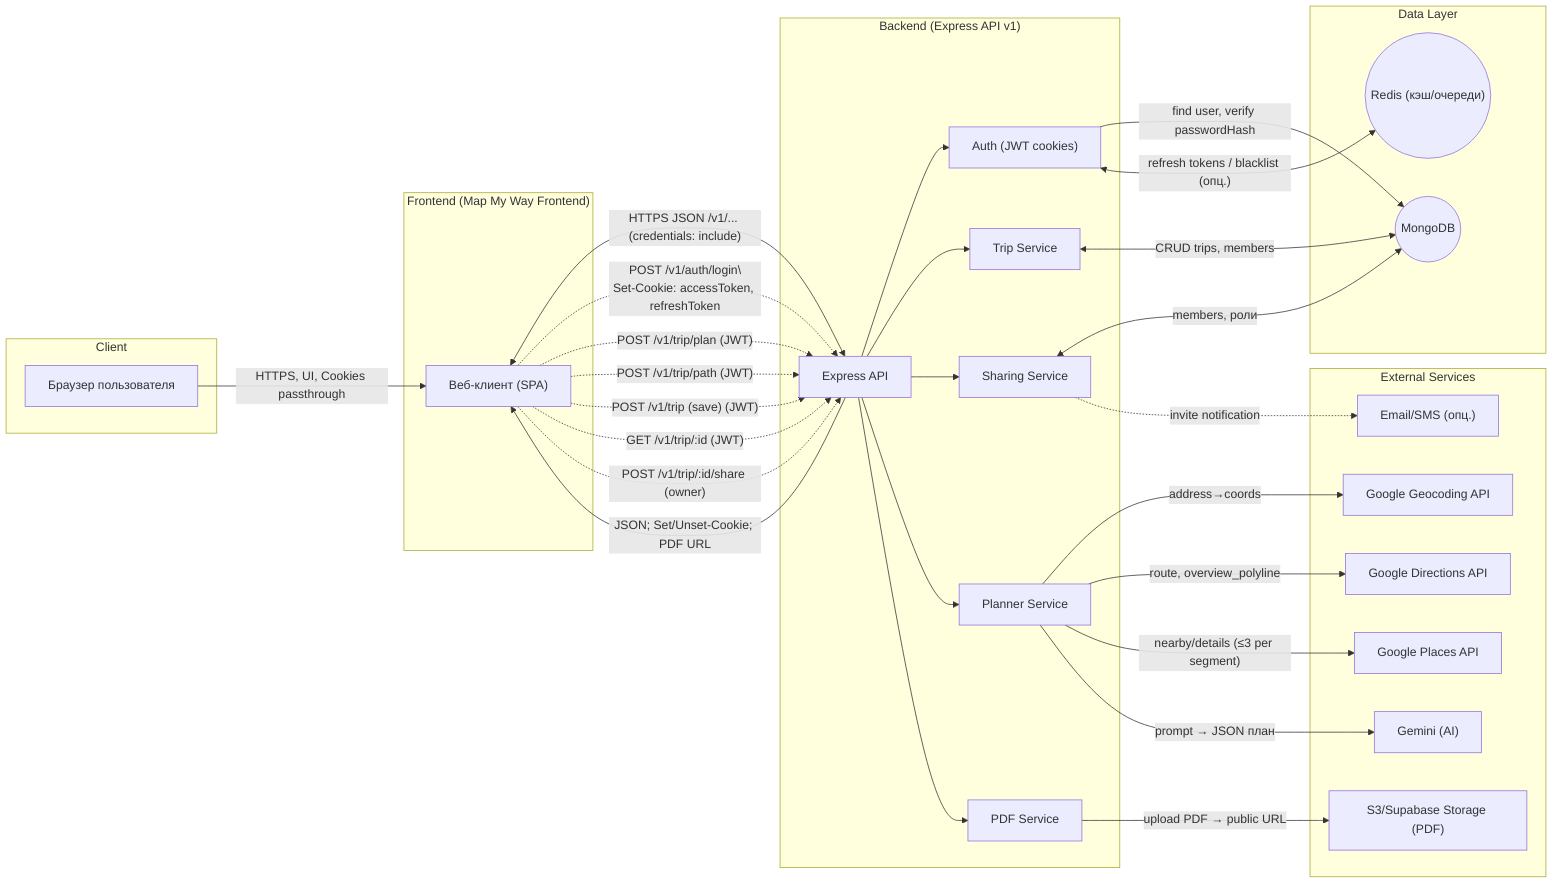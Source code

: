 graph LR
  %% Группы
  subgraph Client["Client"]
    BROWSER["Браузер пользователя"]
  end

  subgraph Frontend["Frontend (Map My Way Frontend)"]
    FE["Веб‑клиент (SPA)"]
  end

  subgraph Backend["Backend (Express API v1)"]
    API["Express API"]
    AUTH["Auth (JWT cookies)"]
    TRIP["Trip Service"]
    SHARE["Sharing Service"]
    PLAN["Planner Service"]
    PDF["PDF Service"]
  end

  subgraph Data["Data Layer"]
    DB(("MongoDB"))
    REDIS(("Redis (кэш/очереди)"))
  end

  subgraph External["External Services"]
    GEO["Google Geocoding API"]
    DIR["Google Directions API"]
    PLC["Google Places API"]
    GEM["Gemini (AI)"]
    STORE["S3/Supabase Storage (PDF)"]
    NOTIF["Email/SMS (опц.)"]
  end

  BROWSER -->|"HTTPS, UI, Cookies passthrough"| FE
  FE <-->|"HTTPS JSON /v1/... (credentials: include)"| API

  FE -.->|"POST /v1/auth/login\\nSet-Cookie: accessToken, refreshToken"| API
  FE -.->|"POST /v1/trip/plan (JWT)"| API
  FE -.->|"POST /v1/trip/path (JWT)"| API
  FE -.->|"POST /v1/trip (save) (JWT)"| API
  FE -.->|"GET /v1/trip/:id (JWT)"| API
  FE -.->|"POST /v1/trip/:id/share (owner)"| API

  API --> AUTH
  API --> TRIP
  API --> SHARE
  API --> PLAN
  API --> PDF

  AUTH -->|"find user, verify passwordHash"| DB
  AUTH <-->|"refresh tokens / blacklist (опц.)"| REDIS
  TRIP <-->|"CRUD trips, members"| DB
  SHARE <-->|"members, роли"| DB

  PLAN -->|"address→coords"| GEO
  PLAN -->|"route, overview_polyline"| DIR
  PLAN -->|"nearby/details (≤3 per segment)"| PLC
  PLAN -->|"prompt → JSON план"| GEM
  PDF -->|"upload PDF → public URL"| STORE
  SHARE -.->|"invite notification"| NOTIF

  API -->|"JSON; Set/Unset-Cookie; PDF URL"| FE